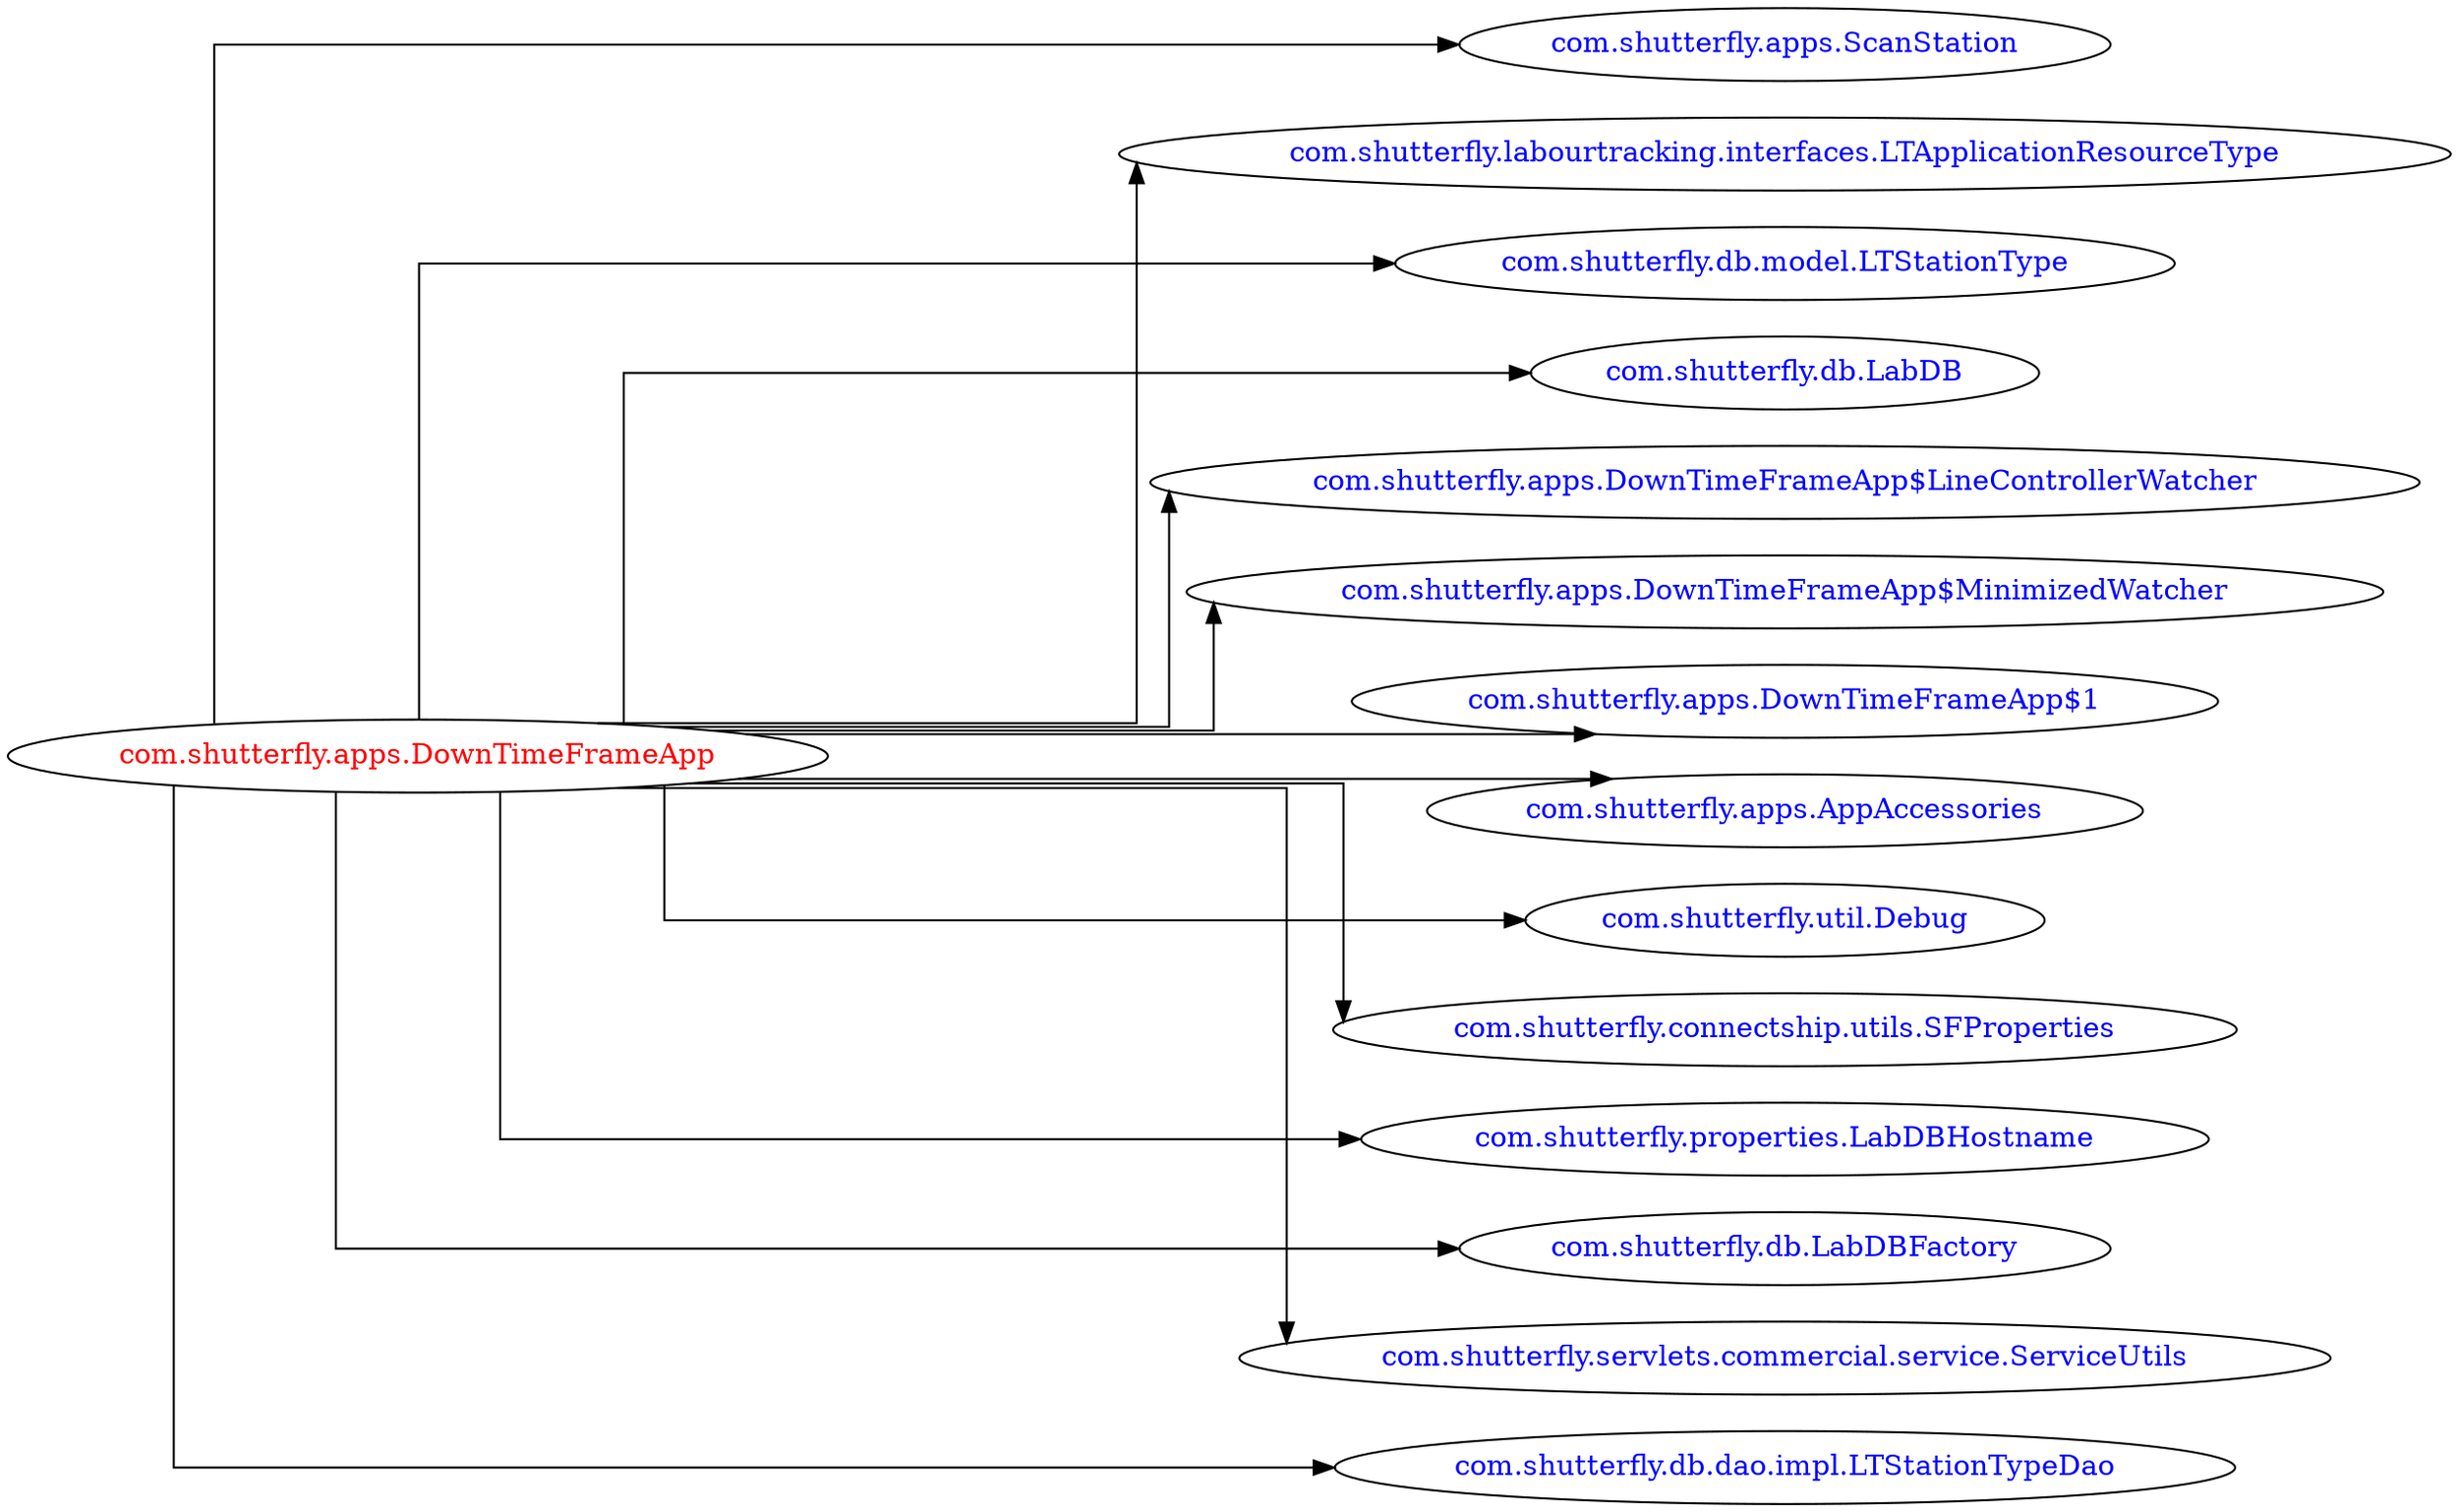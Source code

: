 digraph dependencyGraph {
 concentrate=true;
 ranksep="2.0";
 rankdir="LR"; 
 splines="ortho";
"com.shutterfly.apps.DownTimeFrameApp" [fontcolor="red"];
"com.shutterfly.apps.ScanStation" [ fontcolor="blue" ];
"com.shutterfly.apps.DownTimeFrameApp"->"com.shutterfly.apps.ScanStation";
"com.shutterfly.labourtracking.interfaces.LTApplicationResourceType" [ fontcolor="blue" ];
"com.shutterfly.apps.DownTimeFrameApp"->"com.shutterfly.labourtracking.interfaces.LTApplicationResourceType";
"com.shutterfly.db.model.LTStationType" [ fontcolor="blue" ];
"com.shutterfly.apps.DownTimeFrameApp"->"com.shutterfly.db.model.LTStationType";
"com.shutterfly.db.LabDB" [ fontcolor="blue" ];
"com.shutterfly.apps.DownTimeFrameApp"->"com.shutterfly.db.LabDB";
"com.shutterfly.apps.DownTimeFrameApp$LineControllerWatcher" [ fontcolor="blue" ];
"com.shutterfly.apps.DownTimeFrameApp"->"com.shutterfly.apps.DownTimeFrameApp$LineControllerWatcher";
"com.shutterfly.apps.DownTimeFrameApp$MinimizedWatcher" [ fontcolor="blue" ];
"com.shutterfly.apps.DownTimeFrameApp"->"com.shutterfly.apps.DownTimeFrameApp$MinimizedWatcher";
"com.shutterfly.apps.DownTimeFrameApp$1" [ fontcolor="blue" ];
"com.shutterfly.apps.DownTimeFrameApp"->"com.shutterfly.apps.DownTimeFrameApp$1";
"com.shutterfly.apps.AppAccessories" [ fontcolor="blue" ];
"com.shutterfly.apps.DownTimeFrameApp"->"com.shutterfly.apps.AppAccessories";
"com.shutterfly.util.Debug" [ fontcolor="blue" ];
"com.shutterfly.apps.DownTimeFrameApp"->"com.shutterfly.util.Debug";
"com.shutterfly.connectship.utils.SFProperties" [ fontcolor="blue" ];
"com.shutterfly.apps.DownTimeFrameApp"->"com.shutterfly.connectship.utils.SFProperties";
"com.shutterfly.properties.LabDBHostname" [ fontcolor="blue" ];
"com.shutterfly.apps.DownTimeFrameApp"->"com.shutterfly.properties.LabDBHostname";
"com.shutterfly.db.LabDBFactory" [ fontcolor="blue" ];
"com.shutterfly.apps.DownTimeFrameApp"->"com.shutterfly.db.LabDBFactory";
"com.shutterfly.servlets.commercial.service.ServiceUtils" [ fontcolor="blue" ];
"com.shutterfly.apps.DownTimeFrameApp"->"com.shutterfly.servlets.commercial.service.ServiceUtils";
"com.shutterfly.db.dao.impl.LTStationTypeDao" [ fontcolor="blue" ];
"com.shutterfly.apps.DownTimeFrameApp"->"com.shutterfly.db.dao.impl.LTStationTypeDao";
}